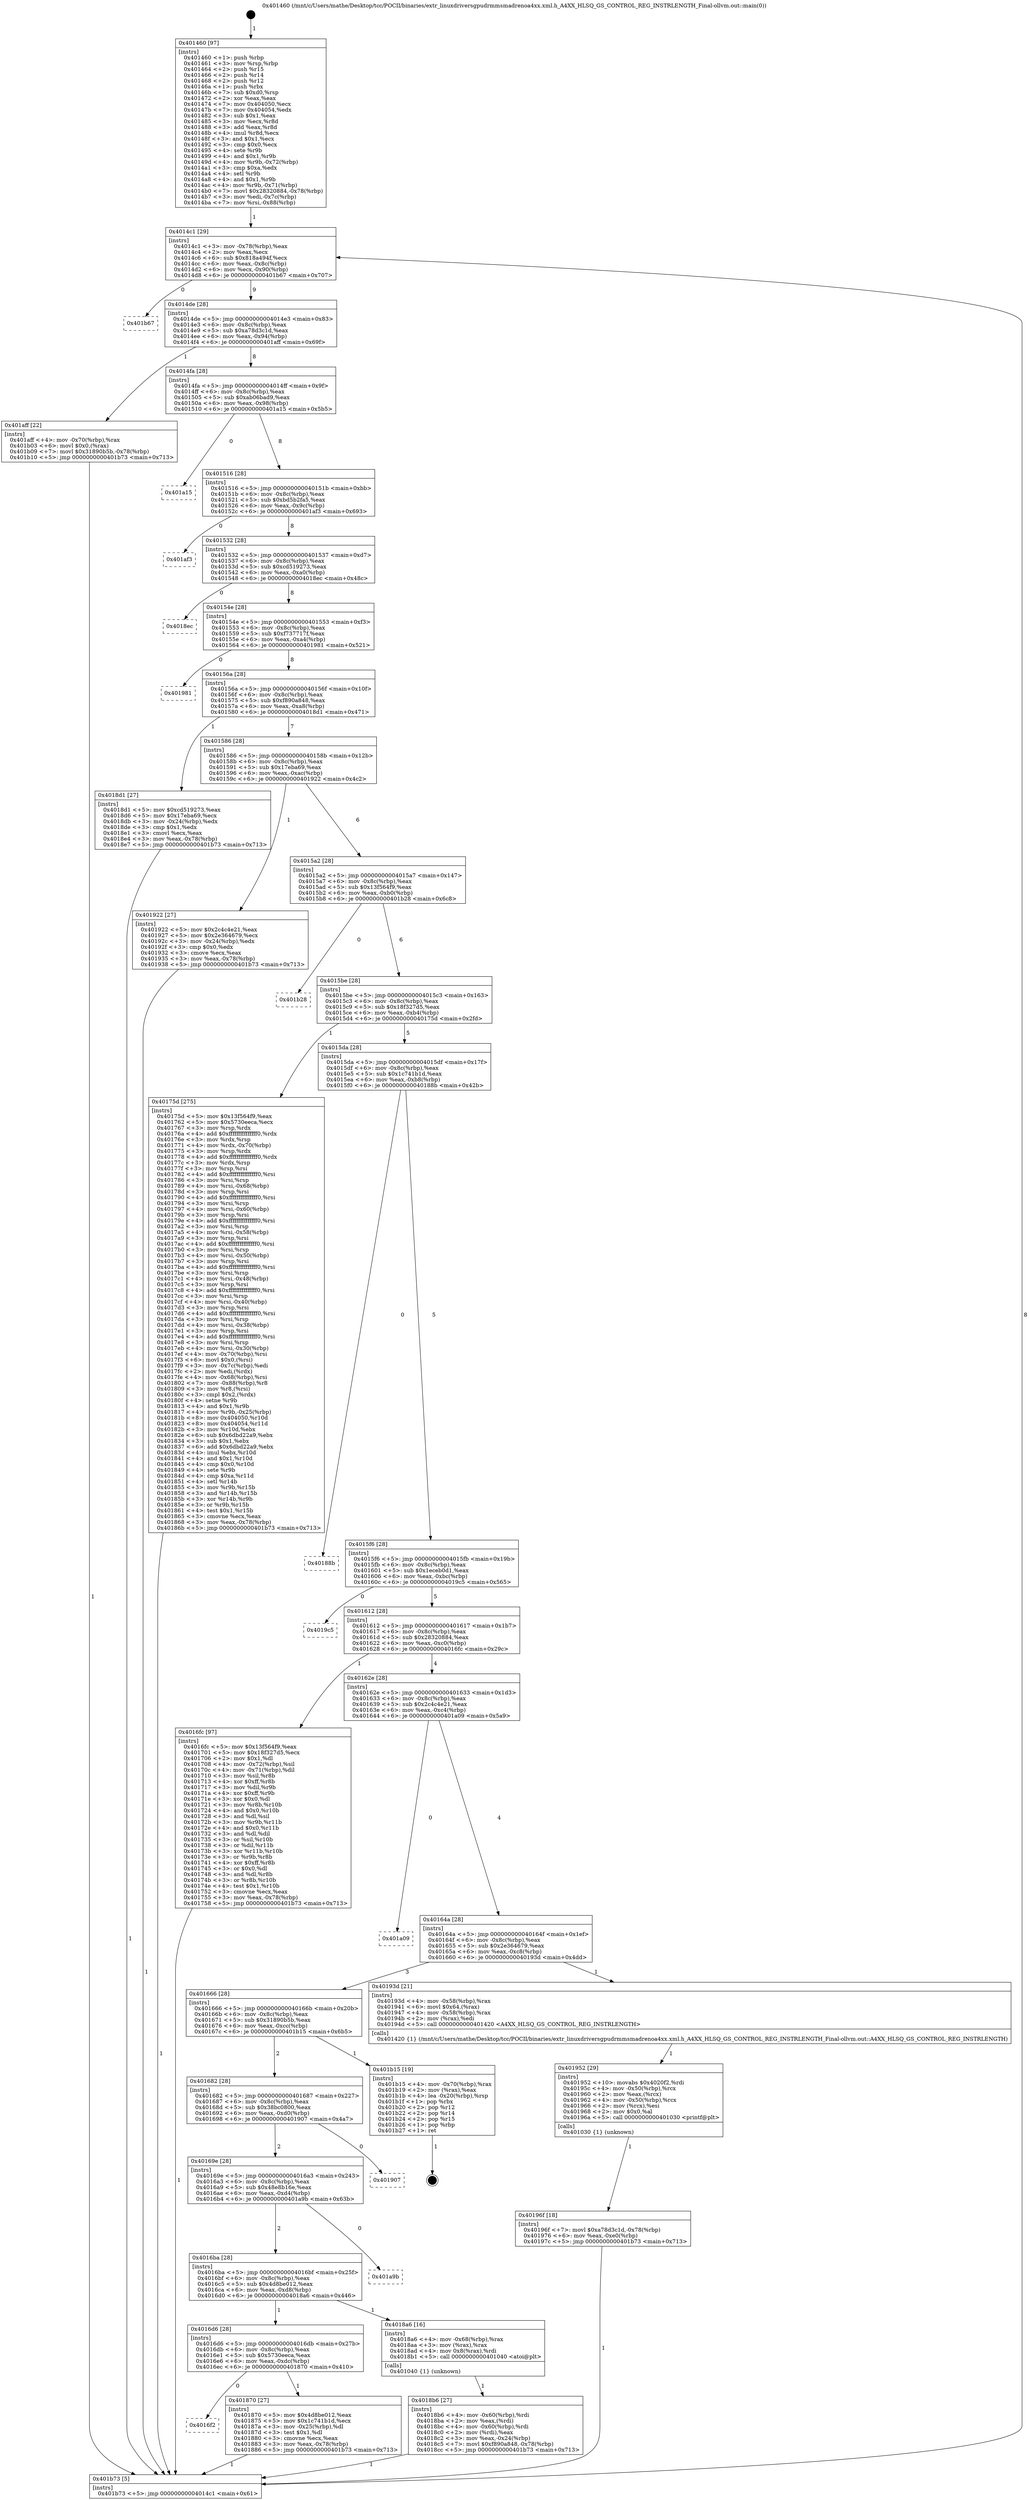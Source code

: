 digraph "0x401460" {
  label = "0x401460 (/mnt/c/Users/mathe/Desktop/tcc/POCII/binaries/extr_linuxdriversgpudrmmsmadrenoa4xx.xml.h_A4XX_HLSQ_GS_CONTROL_REG_INSTRLENGTH_Final-ollvm.out::main(0))"
  labelloc = "t"
  node[shape=record]

  Entry [label="",width=0.3,height=0.3,shape=circle,fillcolor=black,style=filled]
  "0x4014c1" [label="{
     0x4014c1 [29]\l
     | [instrs]\l
     &nbsp;&nbsp;0x4014c1 \<+3\>: mov -0x78(%rbp),%eax\l
     &nbsp;&nbsp;0x4014c4 \<+2\>: mov %eax,%ecx\l
     &nbsp;&nbsp;0x4014c6 \<+6\>: sub $0x818a494f,%ecx\l
     &nbsp;&nbsp;0x4014cc \<+6\>: mov %eax,-0x8c(%rbp)\l
     &nbsp;&nbsp;0x4014d2 \<+6\>: mov %ecx,-0x90(%rbp)\l
     &nbsp;&nbsp;0x4014d8 \<+6\>: je 0000000000401b67 \<main+0x707\>\l
  }"]
  "0x401b67" [label="{
     0x401b67\l
  }", style=dashed]
  "0x4014de" [label="{
     0x4014de [28]\l
     | [instrs]\l
     &nbsp;&nbsp;0x4014de \<+5\>: jmp 00000000004014e3 \<main+0x83\>\l
     &nbsp;&nbsp;0x4014e3 \<+6\>: mov -0x8c(%rbp),%eax\l
     &nbsp;&nbsp;0x4014e9 \<+5\>: sub $0xa78d3c1d,%eax\l
     &nbsp;&nbsp;0x4014ee \<+6\>: mov %eax,-0x94(%rbp)\l
     &nbsp;&nbsp;0x4014f4 \<+6\>: je 0000000000401aff \<main+0x69f\>\l
  }"]
  Exit [label="",width=0.3,height=0.3,shape=circle,fillcolor=black,style=filled,peripheries=2]
  "0x401aff" [label="{
     0x401aff [22]\l
     | [instrs]\l
     &nbsp;&nbsp;0x401aff \<+4\>: mov -0x70(%rbp),%rax\l
     &nbsp;&nbsp;0x401b03 \<+6\>: movl $0x0,(%rax)\l
     &nbsp;&nbsp;0x401b09 \<+7\>: movl $0x31890b5b,-0x78(%rbp)\l
     &nbsp;&nbsp;0x401b10 \<+5\>: jmp 0000000000401b73 \<main+0x713\>\l
  }"]
  "0x4014fa" [label="{
     0x4014fa [28]\l
     | [instrs]\l
     &nbsp;&nbsp;0x4014fa \<+5\>: jmp 00000000004014ff \<main+0x9f\>\l
     &nbsp;&nbsp;0x4014ff \<+6\>: mov -0x8c(%rbp),%eax\l
     &nbsp;&nbsp;0x401505 \<+5\>: sub $0xab06bad9,%eax\l
     &nbsp;&nbsp;0x40150a \<+6\>: mov %eax,-0x98(%rbp)\l
     &nbsp;&nbsp;0x401510 \<+6\>: je 0000000000401a15 \<main+0x5b5\>\l
  }"]
  "0x40196f" [label="{
     0x40196f [18]\l
     | [instrs]\l
     &nbsp;&nbsp;0x40196f \<+7\>: movl $0xa78d3c1d,-0x78(%rbp)\l
     &nbsp;&nbsp;0x401976 \<+6\>: mov %eax,-0xe0(%rbp)\l
     &nbsp;&nbsp;0x40197c \<+5\>: jmp 0000000000401b73 \<main+0x713\>\l
  }"]
  "0x401a15" [label="{
     0x401a15\l
  }", style=dashed]
  "0x401516" [label="{
     0x401516 [28]\l
     | [instrs]\l
     &nbsp;&nbsp;0x401516 \<+5\>: jmp 000000000040151b \<main+0xbb\>\l
     &nbsp;&nbsp;0x40151b \<+6\>: mov -0x8c(%rbp),%eax\l
     &nbsp;&nbsp;0x401521 \<+5\>: sub $0xbd5b2fa5,%eax\l
     &nbsp;&nbsp;0x401526 \<+6\>: mov %eax,-0x9c(%rbp)\l
     &nbsp;&nbsp;0x40152c \<+6\>: je 0000000000401af3 \<main+0x693\>\l
  }"]
  "0x401952" [label="{
     0x401952 [29]\l
     | [instrs]\l
     &nbsp;&nbsp;0x401952 \<+10\>: movabs $0x4020f2,%rdi\l
     &nbsp;&nbsp;0x40195c \<+4\>: mov -0x50(%rbp),%rcx\l
     &nbsp;&nbsp;0x401960 \<+2\>: mov %eax,(%rcx)\l
     &nbsp;&nbsp;0x401962 \<+4\>: mov -0x50(%rbp),%rcx\l
     &nbsp;&nbsp;0x401966 \<+2\>: mov (%rcx),%esi\l
     &nbsp;&nbsp;0x401968 \<+2\>: mov $0x0,%al\l
     &nbsp;&nbsp;0x40196a \<+5\>: call 0000000000401030 \<printf@plt\>\l
     | [calls]\l
     &nbsp;&nbsp;0x401030 \{1\} (unknown)\l
  }"]
  "0x401af3" [label="{
     0x401af3\l
  }", style=dashed]
  "0x401532" [label="{
     0x401532 [28]\l
     | [instrs]\l
     &nbsp;&nbsp;0x401532 \<+5\>: jmp 0000000000401537 \<main+0xd7\>\l
     &nbsp;&nbsp;0x401537 \<+6\>: mov -0x8c(%rbp),%eax\l
     &nbsp;&nbsp;0x40153d \<+5\>: sub $0xcd519273,%eax\l
     &nbsp;&nbsp;0x401542 \<+6\>: mov %eax,-0xa0(%rbp)\l
     &nbsp;&nbsp;0x401548 \<+6\>: je 00000000004018ec \<main+0x48c\>\l
  }"]
  "0x4018b6" [label="{
     0x4018b6 [27]\l
     | [instrs]\l
     &nbsp;&nbsp;0x4018b6 \<+4\>: mov -0x60(%rbp),%rdi\l
     &nbsp;&nbsp;0x4018ba \<+2\>: mov %eax,(%rdi)\l
     &nbsp;&nbsp;0x4018bc \<+4\>: mov -0x60(%rbp),%rdi\l
     &nbsp;&nbsp;0x4018c0 \<+2\>: mov (%rdi),%eax\l
     &nbsp;&nbsp;0x4018c2 \<+3\>: mov %eax,-0x24(%rbp)\l
     &nbsp;&nbsp;0x4018c5 \<+7\>: movl $0xf890a848,-0x78(%rbp)\l
     &nbsp;&nbsp;0x4018cc \<+5\>: jmp 0000000000401b73 \<main+0x713\>\l
  }"]
  "0x4018ec" [label="{
     0x4018ec\l
  }", style=dashed]
  "0x40154e" [label="{
     0x40154e [28]\l
     | [instrs]\l
     &nbsp;&nbsp;0x40154e \<+5\>: jmp 0000000000401553 \<main+0xf3\>\l
     &nbsp;&nbsp;0x401553 \<+6\>: mov -0x8c(%rbp),%eax\l
     &nbsp;&nbsp;0x401559 \<+5\>: sub $0xf737717f,%eax\l
     &nbsp;&nbsp;0x40155e \<+6\>: mov %eax,-0xa4(%rbp)\l
     &nbsp;&nbsp;0x401564 \<+6\>: je 0000000000401981 \<main+0x521\>\l
  }"]
  "0x4016f2" [label="{
     0x4016f2\l
  }", style=dashed]
  "0x401981" [label="{
     0x401981\l
  }", style=dashed]
  "0x40156a" [label="{
     0x40156a [28]\l
     | [instrs]\l
     &nbsp;&nbsp;0x40156a \<+5\>: jmp 000000000040156f \<main+0x10f\>\l
     &nbsp;&nbsp;0x40156f \<+6\>: mov -0x8c(%rbp),%eax\l
     &nbsp;&nbsp;0x401575 \<+5\>: sub $0xf890a848,%eax\l
     &nbsp;&nbsp;0x40157a \<+6\>: mov %eax,-0xa8(%rbp)\l
     &nbsp;&nbsp;0x401580 \<+6\>: je 00000000004018d1 \<main+0x471\>\l
  }"]
  "0x401870" [label="{
     0x401870 [27]\l
     | [instrs]\l
     &nbsp;&nbsp;0x401870 \<+5\>: mov $0x4d8be012,%eax\l
     &nbsp;&nbsp;0x401875 \<+5\>: mov $0x1c741b1d,%ecx\l
     &nbsp;&nbsp;0x40187a \<+3\>: mov -0x25(%rbp),%dl\l
     &nbsp;&nbsp;0x40187d \<+3\>: test $0x1,%dl\l
     &nbsp;&nbsp;0x401880 \<+3\>: cmovne %ecx,%eax\l
     &nbsp;&nbsp;0x401883 \<+3\>: mov %eax,-0x78(%rbp)\l
     &nbsp;&nbsp;0x401886 \<+5\>: jmp 0000000000401b73 \<main+0x713\>\l
  }"]
  "0x4018d1" [label="{
     0x4018d1 [27]\l
     | [instrs]\l
     &nbsp;&nbsp;0x4018d1 \<+5\>: mov $0xcd519273,%eax\l
     &nbsp;&nbsp;0x4018d6 \<+5\>: mov $0x17eba69,%ecx\l
     &nbsp;&nbsp;0x4018db \<+3\>: mov -0x24(%rbp),%edx\l
     &nbsp;&nbsp;0x4018de \<+3\>: cmp $0x1,%edx\l
     &nbsp;&nbsp;0x4018e1 \<+3\>: cmovl %ecx,%eax\l
     &nbsp;&nbsp;0x4018e4 \<+3\>: mov %eax,-0x78(%rbp)\l
     &nbsp;&nbsp;0x4018e7 \<+5\>: jmp 0000000000401b73 \<main+0x713\>\l
  }"]
  "0x401586" [label="{
     0x401586 [28]\l
     | [instrs]\l
     &nbsp;&nbsp;0x401586 \<+5\>: jmp 000000000040158b \<main+0x12b\>\l
     &nbsp;&nbsp;0x40158b \<+6\>: mov -0x8c(%rbp),%eax\l
     &nbsp;&nbsp;0x401591 \<+5\>: sub $0x17eba69,%eax\l
     &nbsp;&nbsp;0x401596 \<+6\>: mov %eax,-0xac(%rbp)\l
     &nbsp;&nbsp;0x40159c \<+6\>: je 0000000000401922 \<main+0x4c2\>\l
  }"]
  "0x4016d6" [label="{
     0x4016d6 [28]\l
     | [instrs]\l
     &nbsp;&nbsp;0x4016d6 \<+5\>: jmp 00000000004016db \<main+0x27b\>\l
     &nbsp;&nbsp;0x4016db \<+6\>: mov -0x8c(%rbp),%eax\l
     &nbsp;&nbsp;0x4016e1 \<+5\>: sub $0x5730eeca,%eax\l
     &nbsp;&nbsp;0x4016e6 \<+6\>: mov %eax,-0xdc(%rbp)\l
     &nbsp;&nbsp;0x4016ec \<+6\>: je 0000000000401870 \<main+0x410\>\l
  }"]
  "0x401922" [label="{
     0x401922 [27]\l
     | [instrs]\l
     &nbsp;&nbsp;0x401922 \<+5\>: mov $0x2c4c4e21,%eax\l
     &nbsp;&nbsp;0x401927 \<+5\>: mov $0x2e364679,%ecx\l
     &nbsp;&nbsp;0x40192c \<+3\>: mov -0x24(%rbp),%edx\l
     &nbsp;&nbsp;0x40192f \<+3\>: cmp $0x0,%edx\l
     &nbsp;&nbsp;0x401932 \<+3\>: cmove %ecx,%eax\l
     &nbsp;&nbsp;0x401935 \<+3\>: mov %eax,-0x78(%rbp)\l
     &nbsp;&nbsp;0x401938 \<+5\>: jmp 0000000000401b73 \<main+0x713\>\l
  }"]
  "0x4015a2" [label="{
     0x4015a2 [28]\l
     | [instrs]\l
     &nbsp;&nbsp;0x4015a2 \<+5\>: jmp 00000000004015a7 \<main+0x147\>\l
     &nbsp;&nbsp;0x4015a7 \<+6\>: mov -0x8c(%rbp),%eax\l
     &nbsp;&nbsp;0x4015ad \<+5\>: sub $0x13f564f9,%eax\l
     &nbsp;&nbsp;0x4015b2 \<+6\>: mov %eax,-0xb0(%rbp)\l
     &nbsp;&nbsp;0x4015b8 \<+6\>: je 0000000000401b28 \<main+0x6c8\>\l
  }"]
  "0x4018a6" [label="{
     0x4018a6 [16]\l
     | [instrs]\l
     &nbsp;&nbsp;0x4018a6 \<+4\>: mov -0x68(%rbp),%rax\l
     &nbsp;&nbsp;0x4018aa \<+3\>: mov (%rax),%rax\l
     &nbsp;&nbsp;0x4018ad \<+4\>: mov 0x8(%rax),%rdi\l
     &nbsp;&nbsp;0x4018b1 \<+5\>: call 0000000000401040 \<atoi@plt\>\l
     | [calls]\l
     &nbsp;&nbsp;0x401040 \{1\} (unknown)\l
  }"]
  "0x401b28" [label="{
     0x401b28\l
  }", style=dashed]
  "0x4015be" [label="{
     0x4015be [28]\l
     | [instrs]\l
     &nbsp;&nbsp;0x4015be \<+5\>: jmp 00000000004015c3 \<main+0x163\>\l
     &nbsp;&nbsp;0x4015c3 \<+6\>: mov -0x8c(%rbp),%eax\l
     &nbsp;&nbsp;0x4015c9 \<+5\>: sub $0x18f327d5,%eax\l
     &nbsp;&nbsp;0x4015ce \<+6\>: mov %eax,-0xb4(%rbp)\l
     &nbsp;&nbsp;0x4015d4 \<+6\>: je 000000000040175d \<main+0x2fd\>\l
  }"]
  "0x4016ba" [label="{
     0x4016ba [28]\l
     | [instrs]\l
     &nbsp;&nbsp;0x4016ba \<+5\>: jmp 00000000004016bf \<main+0x25f\>\l
     &nbsp;&nbsp;0x4016bf \<+6\>: mov -0x8c(%rbp),%eax\l
     &nbsp;&nbsp;0x4016c5 \<+5\>: sub $0x4d8be012,%eax\l
     &nbsp;&nbsp;0x4016ca \<+6\>: mov %eax,-0xd8(%rbp)\l
     &nbsp;&nbsp;0x4016d0 \<+6\>: je 00000000004018a6 \<main+0x446\>\l
  }"]
  "0x40175d" [label="{
     0x40175d [275]\l
     | [instrs]\l
     &nbsp;&nbsp;0x40175d \<+5\>: mov $0x13f564f9,%eax\l
     &nbsp;&nbsp;0x401762 \<+5\>: mov $0x5730eeca,%ecx\l
     &nbsp;&nbsp;0x401767 \<+3\>: mov %rsp,%rdx\l
     &nbsp;&nbsp;0x40176a \<+4\>: add $0xfffffffffffffff0,%rdx\l
     &nbsp;&nbsp;0x40176e \<+3\>: mov %rdx,%rsp\l
     &nbsp;&nbsp;0x401771 \<+4\>: mov %rdx,-0x70(%rbp)\l
     &nbsp;&nbsp;0x401775 \<+3\>: mov %rsp,%rdx\l
     &nbsp;&nbsp;0x401778 \<+4\>: add $0xfffffffffffffff0,%rdx\l
     &nbsp;&nbsp;0x40177c \<+3\>: mov %rdx,%rsp\l
     &nbsp;&nbsp;0x40177f \<+3\>: mov %rsp,%rsi\l
     &nbsp;&nbsp;0x401782 \<+4\>: add $0xfffffffffffffff0,%rsi\l
     &nbsp;&nbsp;0x401786 \<+3\>: mov %rsi,%rsp\l
     &nbsp;&nbsp;0x401789 \<+4\>: mov %rsi,-0x68(%rbp)\l
     &nbsp;&nbsp;0x40178d \<+3\>: mov %rsp,%rsi\l
     &nbsp;&nbsp;0x401790 \<+4\>: add $0xfffffffffffffff0,%rsi\l
     &nbsp;&nbsp;0x401794 \<+3\>: mov %rsi,%rsp\l
     &nbsp;&nbsp;0x401797 \<+4\>: mov %rsi,-0x60(%rbp)\l
     &nbsp;&nbsp;0x40179b \<+3\>: mov %rsp,%rsi\l
     &nbsp;&nbsp;0x40179e \<+4\>: add $0xfffffffffffffff0,%rsi\l
     &nbsp;&nbsp;0x4017a2 \<+3\>: mov %rsi,%rsp\l
     &nbsp;&nbsp;0x4017a5 \<+4\>: mov %rsi,-0x58(%rbp)\l
     &nbsp;&nbsp;0x4017a9 \<+3\>: mov %rsp,%rsi\l
     &nbsp;&nbsp;0x4017ac \<+4\>: add $0xfffffffffffffff0,%rsi\l
     &nbsp;&nbsp;0x4017b0 \<+3\>: mov %rsi,%rsp\l
     &nbsp;&nbsp;0x4017b3 \<+4\>: mov %rsi,-0x50(%rbp)\l
     &nbsp;&nbsp;0x4017b7 \<+3\>: mov %rsp,%rsi\l
     &nbsp;&nbsp;0x4017ba \<+4\>: add $0xfffffffffffffff0,%rsi\l
     &nbsp;&nbsp;0x4017be \<+3\>: mov %rsi,%rsp\l
     &nbsp;&nbsp;0x4017c1 \<+4\>: mov %rsi,-0x48(%rbp)\l
     &nbsp;&nbsp;0x4017c5 \<+3\>: mov %rsp,%rsi\l
     &nbsp;&nbsp;0x4017c8 \<+4\>: add $0xfffffffffffffff0,%rsi\l
     &nbsp;&nbsp;0x4017cc \<+3\>: mov %rsi,%rsp\l
     &nbsp;&nbsp;0x4017cf \<+4\>: mov %rsi,-0x40(%rbp)\l
     &nbsp;&nbsp;0x4017d3 \<+3\>: mov %rsp,%rsi\l
     &nbsp;&nbsp;0x4017d6 \<+4\>: add $0xfffffffffffffff0,%rsi\l
     &nbsp;&nbsp;0x4017da \<+3\>: mov %rsi,%rsp\l
     &nbsp;&nbsp;0x4017dd \<+4\>: mov %rsi,-0x38(%rbp)\l
     &nbsp;&nbsp;0x4017e1 \<+3\>: mov %rsp,%rsi\l
     &nbsp;&nbsp;0x4017e4 \<+4\>: add $0xfffffffffffffff0,%rsi\l
     &nbsp;&nbsp;0x4017e8 \<+3\>: mov %rsi,%rsp\l
     &nbsp;&nbsp;0x4017eb \<+4\>: mov %rsi,-0x30(%rbp)\l
     &nbsp;&nbsp;0x4017ef \<+4\>: mov -0x70(%rbp),%rsi\l
     &nbsp;&nbsp;0x4017f3 \<+6\>: movl $0x0,(%rsi)\l
     &nbsp;&nbsp;0x4017f9 \<+3\>: mov -0x7c(%rbp),%edi\l
     &nbsp;&nbsp;0x4017fc \<+2\>: mov %edi,(%rdx)\l
     &nbsp;&nbsp;0x4017fe \<+4\>: mov -0x68(%rbp),%rsi\l
     &nbsp;&nbsp;0x401802 \<+7\>: mov -0x88(%rbp),%r8\l
     &nbsp;&nbsp;0x401809 \<+3\>: mov %r8,(%rsi)\l
     &nbsp;&nbsp;0x40180c \<+3\>: cmpl $0x2,(%rdx)\l
     &nbsp;&nbsp;0x40180f \<+4\>: setne %r9b\l
     &nbsp;&nbsp;0x401813 \<+4\>: and $0x1,%r9b\l
     &nbsp;&nbsp;0x401817 \<+4\>: mov %r9b,-0x25(%rbp)\l
     &nbsp;&nbsp;0x40181b \<+8\>: mov 0x404050,%r10d\l
     &nbsp;&nbsp;0x401823 \<+8\>: mov 0x404054,%r11d\l
     &nbsp;&nbsp;0x40182b \<+3\>: mov %r10d,%ebx\l
     &nbsp;&nbsp;0x40182e \<+6\>: sub $0x6dbd22a9,%ebx\l
     &nbsp;&nbsp;0x401834 \<+3\>: sub $0x1,%ebx\l
     &nbsp;&nbsp;0x401837 \<+6\>: add $0x6dbd22a9,%ebx\l
     &nbsp;&nbsp;0x40183d \<+4\>: imul %ebx,%r10d\l
     &nbsp;&nbsp;0x401841 \<+4\>: and $0x1,%r10d\l
     &nbsp;&nbsp;0x401845 \<+4\>: cmp $0x0,%r10d\l
     &nbsp;&nbsp;0x401849 \<+4\>: sete %r9b\l
     &nbsp;&nbsp;0x40184d \<+4\>: cmp $0xa,%r11d\l
     &nbsp;&nbsp;0x401851 \<+4\>: setl %r14b\l
     &nbsp;&nbsp;0x401855 \<+3\>: mov %r9b,%r15b\l
     &nbsp;&nbsp;0x401858 \<+3\>: and %r14b,%r15b\l
     &nbsp;&nbsp;0x40185b \<+3\>: xor %r14b,%r9b\l
     &nbsp;&nbsp;0x40185e \<+3\>: or %r9b,%r15b\l
     &nbsp;&nbsp;0x401861 \<+4\>: test $0x1,%r15b\l
     &nbsp;&nbsp;0x401865 \<+3\>: cmovne %ecx,%eax\l
     &nbsp;&nbsp;0x401868 \<+3\>: mov %eax,-0x78(%rbp)\l
     &nbsp;&nbsp;0x40186b \<+5\>: jmp 0000000000401b73 \<main+0x713\>\l
  }"]
  "0x4015da" [label="{
     0x4015da [28]\l
     | [instrs]\l
     &nbsp;&nbsp;0x4015da \<+5\>: jmp 00000000004015df \<main+0x17f\>\l
     &nbsp;&nbsp;0x4015df \<+6\>: mov -0x8c(%rbp),%eax\l
     &nbsp;&nbsp;0x4015e5 \<+5\>: sub $0x1c741b1d,%eax\l
     &nbsp;&nbsp;0x4015ea \<+6\>: mov %eax,-0xb8(%rbp)\l
     &nbsp;&nbsp;0x4015f0 \<+6\>: je 000000000040188b \<main+0x42b\>\l
  }"]
  "0x401a9b" [label="{
     0x401a9b\l
  }", style=dashed]
  "0x40188b" [label="{
     0x40188b\l
  }", style=dashed]
  "0x4015f6" [label="{
     0x4015f6 [28]\l
     | [instrs]\l
     &nbsp;&nbsp;0x4015f6 \<+5\>: jmp 00000000004015fb \<main+0x19b\>\l
     &nbsp;&nbsp;0x4015fb \<+6\>: mov -0x8c(%rbp),%eax\l
     &nbsp;&nbsp;0x401601 \<+5\>: sub $0x1eceb0d1,%eax\l
     &nbsp;&nbsp;0x401606 \<+6\>: mov %eax,-0xbc(%rbp)\l
     &nbsp;&nbsp;0x40160c \<+6\>: je 00000000004019c5 \<main+0x565\>\l
  }"]
  "0x40169e" [label="{
     0x40169e [28]\l
     | [instrs]\l
     &nbsp;&nbsp;0x40169e \<+5\>: jmp 00000000004016a3 \<main+0x243\>\l
     &nbsp;&nbsp;0x4016a3 \<+6\>: mov -0x8c(%rbp),%eax\l
     &nbsp;&nbsp;0x4016a9 \<+5\>: sub $0x48e8b16e,%eax\l
     &nbsp;&nbsp;0x4016ae \<+6\>: mov %eax,-0xd4(%rbp)\l
     &nbsp;&nbsp;0x4016b4 \<+6\>: je 0000000000401a9b \<main+0x63b\>\l
  }"]
  "0x4019c5" [label="{
     0x4019c5\l
  }", style=dashed]
  "0x401612" [label="{
     0x401612 [28]\l
     | [instrs]\l
     &nbsp;&nbsp;0x401612 \<+5\>: jmp 0000000000401617 \<main+0x1b7\>\l
     &nbsp;&nbsp;0x401617 \<+6\>: mov -0x8c(%rbp),%eax\l
     &nbsp;&nbsp;0x40161d \<+5\>: sub $0x28320884,%eax\l
     &nbsp;&nbsp;0x401622 \<+6\>: mov %eax,-0xc0(%rbp)\l
     &nbsp;&nbsp;0x401628 \<+6\>: je 00000000004016fc \<main+0x29c\>\l
  }"]
  "0x401907" [label="{
     0x401907\l
  }", style=dashed]
  "0x4016fc" [label="{
     0x4016fc [97]\l
     | [instrs]\l
     &nbsp;&nbsp;0x4016fc \<+5\>: mov $0x13f564f9,%eax\l
     &nbsp;&nbsp;0x401701 \<+5\>: mov $0x18f327d5,%ecx\l
     &nbsp;&nbsp;0x401706 \<+2\>: mov $0x1,%dl\l
     &nbsp;&nbsp;0x401708 \<+4\>: mov -0x72(%rbp),%sil\l
     &nbsp;&nbsp;0x40170c \<+4\>: mov -0x71(%rbp),%dil\l
     &nbsp;&nbsp;0x401710 \<+3\>: mov %sil,%r8b\l
     &nbsp;&nbsp;0x401713 \<+4\>: xor $0xff,%r8b\l
     &nbsp;&nbsp;0x401717 \<+3\>: mov %dil,%r9b\l
     &nbsp;&nbsp;0x40171a \<+4\>: xor $0xff,%r9b\l
     &nbsp;&nbsp;0x40171e \<+3\>: xor $0x0,%dl\l
     &nbsp;&nbsp;0x401721 \<+3\>: mov %r8b,%r10b\l
     &nbsp;&nbsp;0x401724 \<+4\>: and $0x0,%r10b\l
     &nbsp;&nbsp;0x401728 \<+3\>: and %dl,%sil\l
     &nbsp;&nbsp;0x40172b \<+3\>: mov %r9b,%r11b\l
     &nbsp;&nbsp;0x40172e \<+4\>: and $0x0,%r11b\l
     &nbsp;&nbsp;0x401732 \<+3\>: and %dl,%dil\l
     &nbsp;&nbsp;0x401735 \<+3\>: or %sil,%r10b\l
     &nbsp;&nbsp;0x401738 \<+3\>: or %dil,%r11b\l
     &nbsp;&nbsp;0x40173b \<+3\>: xor %r11b,%r10b\l
     &nbsp;&nbsp;0x40173e \<+3\>: or %r9b,%r8b\l
     &nbsp;&nbsp;0x401741 \<+4\>: xor $0xff,%r8b\l
     &nbsp;&nbsp;0x401745 \<+3\>: or $0x0,%dl\l
     &nbsp;&nbsp;0x401748 \<+3\>: and %dl,%r8b\l
     &nbsp;&nbsp;0x40174b \<+3\>: or %r8b,%r10b\l
     &nbsp;&nbsp;0x40174e \<+4\>: test $0x1,%r10b\l
     &nbsp;&nbsp;0x401752 \<+3\>: cmovne %ecx,%eax\l
     &nbsp;&nbsp;0x401755 \<+3\>: mov %eax,-0x78(%rbp)\l
     &nbsp;&nbsp;0x401758 \<+5\>: jmp 0000000000401b73 \<main+0x713\>\l
  }"]
  "0x40162e" [label="{
     0x40162e [28]\l
     | [instrs]\l
     &nbsp;&nbsp;0x40162e \<+5\>: jmp 0000000000401633 \<main+0x1d3\>\l
     &nbsp;&nbsp;0x401633 \<+6\>: mov -0x8c(%rbp),%eax\l
     &nbsp;&nbsp;0x401639 \<+5\>: sub $0x2c4c4e21,%eax\l
     &nbsp;&nbsp;0x40163e \<+6\>: mov %eax,-0xc4(%rbp)\l
     &nbsp;&nbsp;0x401644 \<+6\>: je 0000000000401a09 \<main+0x5a9\>\l
  }"]
  "0x401b73" [label="{
     0x401b73 [5]\l
     | [instrs]\l
     &nbsp;&nbsp;0x401b73 \<+5\>: jmp 00000000004014c1 \<main+0x61\>\l
  }"]
  "0x401460" [label="{
     0x401460 [97]\l
     | [instrs]\l
     &nbsp;&nbsp;0x401460 \<+1\>: push %rbp\l
     &nbsp;&nbsp;0x401461 \<+3\>: mov %rsp,%rbp\l
     &nbsp;&nbsp;0x401464 \<+2\>: push %r15\l
     &nbsp;&nbsp;0x401466 \<+2\>: push %r14\l
     &nbsp;&nbsp;0x401468 \<+2\>: push %r12\l
     &nbsp;&nbsp;0x40146a \<+1\>: push %rbx\l
     &nbsp;&nbsp;0x40146b \<+7\>: sub $0xd0,%rsp\l
     &nbsp;&nbsp;0x401472 \<+2\>: xor %eax,%eax\l
     &nbsp;&nbsp;0x401474 \<+7\>: mov 0x404050,%ecx\l
     &nbsp;&nbsp;0x40147b \<+7\>: mov 0x404054,%edx\l
     &nbsp;&nbsp;0x401482 \<+3\>: sub $0x1,%eax\l
     &nbsp;&nbsp;0x401485 \<+3\>: mov %ecx,%r8d\l
     &nbsp;&nbsp;0x401488 \<+3\>: add %eax,%r8d\l
     &nbsp;&nbsp;0x40148b \<+4\>: imul %r8d,%ecx\l
     &nbsp;&nbsp;0x40148f \<+3\>: and $0x1,%ecx\l
     &nbsp;&nbsp;0x401492 \<+3\>: cmp $0x0,%ecx\l
     &nbsp;&nbsp;0x401495 \<+4\>: sete %r9b\l
     &nbsp;&nbsp;0x401499 \<+4\>: and $0x1,%r9b\l
     &nbsp;&nbsp;0x40149d \<+4\>: mov %r9b,-0x72(%rbp)\l
     &nbsp;&nbsp;0x4014a1 \<+3\>: cmp $0xa,%edx\l
     &nbsp;&nbsp;0x4014a4 \<+4\>: setl %r9b\l
     &nbsp;&nbsp;0x4014a8 \<+4\>: and $0x1,%r9b\l
     &nbsp;&nbsp;0x4014ac \<+4\>: mov %r9b,-0x71(%rbp)\l
     &nbsp;&nbsp;0x4014b0 \<+7\>: movl $0x28320884,-0x78(%rbp)\l
     &nbsp;&nbsp;0x4014b7 \<+3\>: mov %edi,-0x7c(%rbp)\l
     &nbsp;&nbsp;0x4014ba \<+7\>: mov %rsi,-0x88(%rbp)\l
  }"]
  "0x401682" [label="{
     0x401682 [28]\l
     | [instrs]\l
     &nbsp;&nbsp;0x401682 \<+5\>: jmp 0000000000401687 \<main+0x227\>\l
     &nbsp;&nbsp;0x401687 \<+6\>: mov -0x8c(%rbp),%eax\l
     &nbsp;&nbsp;0x40168d \<+5\>: sub $0x38bc0800,%eax\l
     &nbsp;&nbsp;0x401692 \<+6\>: mov %eax,-0xd0(%rbp)\l
     &nbsp;&nbsp;0x401698 \<+6\>: je 0000000000401907 \<main+0x4a7\>\l
  }"]
  "0x401b15" [label="{
     0x401b15 [19]\l
     | [instrs]\l
     &nbsp;&nbsp;0x401b15 \<+4\>: mov -0x70(%rbp),%rax\l
     &nbsp;&nbsp;0x401b19 \<+2\>: mov (%rax),%eax\l
     &nbsp;&nbsp;0x401b1b \<+4\>: lea -0x20(%rbp),%rsp\l
     &nbsp;&nbsp;0x401b1f \<+1\>: pop %rbx\l
     &nbsp;&nbsp;0x401b20 \<+2\>: pop %r12\l
     &nbsp;&nbsp;0x401b22 \<+2\>: pop %r14\l
     &nbsp;&nbsp;0x401b24 \<+2\>: pop %r15\l
     &nbsp;&nbsp;0x401b26 \<+1\>: pop %rbp\l
     &nbsp;&nbsp;0x401b27 \<+1\>: ret\l
  }"]
  "0x401a09" [label="{
     0x401a09\l
  }", style=dashed]
  "0x40164a" [label="{
     0x40164a [28]\l
     | [instrs]\l
     &nbsp;&nbsp;0x40164a \<+5\>: jmp 000000000040164f \<main+0x1ef\>\l
     &nbsp;&nbsp;0x40164f \<+6\>: mov -0x8c(%rbp),%eax\l
     &nbsp;&nbsp;0x401655 \<+5\>: sub $0x2e364679,%eax\l
     &nbsp;&nbsp;0x40165a \<+6\>: mov %eax,-0xc8(%rbp)\l
     &nbsp;&nbsp;0x401660 \<+6\>: je 000000000040193d \<main+0x4dd\>\l
  }"]
  "0x401666" [label="{
     0x401666 [28]\l
     | [instrs]\l
     &nbsp;&nbsp;0x401666 \<+5\>: jmp 000000000040166b \<main+0x20b\>\l
     &nbsp;&nbsp;0x40166b \<+6\>: mov -0x8c(%rbp),%eax\l
     &nbsp;&nbsp;0x401671 \<+5\>: sub $0x31890b5b,%eax\l
     &nbsp;&nbsp;0x401676 \<+6\>: mov %eax,-0xcc(%rbp)\l
     &nbsp;&nbsp;0x40167c \<+6\>: je 0000000000401b15 \<main+0x6b5\>\l
  }"]
  "0x40193d" [label="{
     0x40193d [21]\l
     | [instrs]\l
     &nbsp;&nbsp;0x40193d \<+4\>: mov -0x58(%rbp),%rax\l
     &nbsp;&nbsp;0x401941 \<+6\>: movl $0x64,(%rax)\l
     &nbsp;&nbsp;0x401947 \<+4\>: mov -0x58(%rbp),%rax\l
     &nbsp;&nbsp;0x40194b \<+2\>: mov (%rax),%edi\l
     &nbsp;&nbsp;0x40194d \<+5\>: call 0000000000401420 \<A4XX_HLSQ_GS_CONTROL_REG_INSTRLENGTH\>\l
     | [calls]\l
     &nbsp;&nbsp;0x401420 \{1\} (/mnt/c/Users/mathe/Desktop/tcc/POCII/binaries/extr_linuxdriversgpudrmmsmadrenoa4xx.xml.h_A4XX_HLSQ_GS_CONTROL_REG_INSTRLENGTH_Final-ollvm.out::A4XX_HLSQ_GS_CONTROL_REG_INSTRLENGTH)\l
  }"]
  Entry -> "0x401460" [label=" 1"]
  "0x4014c1" -> "0x401b67" [label=" 0"]
  "0x4014c1" -> "0x4014de" [label=" 9"]
  "0x401b15" -> Exit [label=" 1"]
  "0x4014de" -> "0x401aff" [label=" 1"]
  "0x4014de" -> "0x4014fa" [label=" 8"]
  "0x401aff" -> "0x401b73" [label=" 1"]
  "0x4014fa" -> "0x401a15" [label=" 0"]
  "0x4014fa" -> "0x401516" [label=" 8"]
  "0x40196f" -> "0x401b73" [label=" 1"]
  "0x401516" -> "0x401af3" [label=" 0"]
  "0x401516" -> "0x401532" [label=" 8"]
  "0x401952" -> "0x40196f" [label=" 1"]
  "0x401532" -> "0x4018ec" [label=" 0"]
  "0x401532" -> "0x40154e" [label=" 8"]
  "0x40193d" -> "0x401952" [label=" 1"]
  "0x40154e" -> "0x401981" [label=" 0"]
  "0x40154e" -> "0x40156a" [label=" 8"]
  "0x401922" -> "0x401b73" [label=" 1"]
  "0x40156a" -> "0x4018d1" [label=" 1"]
  "0x40156a" -> "0x401586" [label=" 7"]
  "0x4018d1" -> "0x401b73" [label=" 1"]
  "0x401586" -> "0x401922" [label=" 1"]
  "0x401586" -> "0x4015a2" [label=" 6"]
  "0x4018a6" -> "0x4018b6" [label=" 1"]
  "0x4015a2" -> "0x401b28" [label=" 0"]
  "0x4015a2" -> "0x4015be" [label=" 6"]
  "0x401870" -> "0x401b73" [label=" 1"]
  "0x4015be" -> "0x40175d" [label=" 1"]
  "0x4015be" -> "0x4015da" [label=" 5"]
  "0x4016d6" -> "0x401870" [label=" 1"]
  "0x4015da" -> "0x40188b" [label=" 0"]
  "0x4015da" -> "0x4015f6" [label=" 5"]
  "0x4018b6" -> "0x401b73" [label=" 1"]
  "0x4015f6" -> "0x4019c5" [label=" 0"]
  "0x4015f6" -> "0x401612" [label=" 5"]
  "0x4016ba" -> "0x4018a6" [label=" 1"]
  "0x401612" -> "0x4016fc" [label=" 1"]
  "0x401612" -> "0x40162e" [label=" 4"]
  "0x4016fc" -> "0x401b73" [label=" 1"]
  "0x401460" -> "0x4014c1" [label=" 1"]
  "0x401b73" -> "0x4014c1" [label=" 8"]
  "0x4016d6" -> "0x4016f2" [label=" 0"]
  "0x40175d" -> "0x401b73" [label=" 1"]
  "0x40169e" -> "0x401a9b" [label=" 0"]
  "0x40162e" -> "0x401a09" [label=" 0"]
  "0x40162e" -> "0x40164a" [label=" 4"]
  "0x4016ba" -> "0x4016d6" [label=" 1"]
  "0x40164a" -> "0x40193d" [label=" 1"]
  "0x40164a" -> "0x401666" [label=" 3"]
  "0x401682" -> "0x40169e" [label=" 2"]
  "0x401666" -> "0x401b15" [label=" 1"]
  "0x401666" -> "0x401682" [label=" 2"]
  "0x40169e" -> "0x4016ba" [label=" 2"]
  "0x401682" -> "0x401907" [label=" 0"]
}
